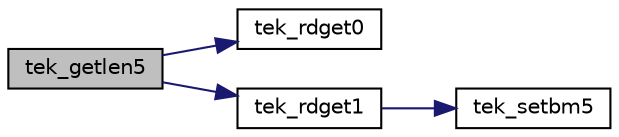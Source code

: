 digraph "tek_getlen5"
{
 // LATEX_PDF_SIZE
  edge [fontname="Helvetica",fontsize="10",labelfontname="Helvetica",labelfontsize="10"];
  node [fontname="Helvetica",fontsize="10",shape=record];
  rankdir="LR";
  Node1 [label="tek_getlen5",height=0.2,width=0.4,color="black", fillcolor="grey75", style="filled", fontcolor="black",tooltip=" "];
  Node1 -> Node2 [color="midnightblue",fontsize="10",style="solid",fontname="Helvetica"];
  Node2 [label="tek_rdget0",height=0.2,width=0.4,color="black", fillcolor="white", style="filled",URL="$autodec___8c.html#acbe7c667aa9821c570ff3f9f892c885d",tooltip=" "];
  Node1 -> Node3 [color="midnightblue",fontsize="10",style="solid",fontname="Helvetica"];
  Node3 [label="tek_rdget1",height=0.2,width=0.4,color="black", fillcolor="white", style="filled",URL="$autodec___8c.html#ad47117a8e15ddb593559472bfd1a913f",tooltip=" "];
  Node3 -> Node4 [color="midnightblue",fontsize="10",style="solid",fontname="Helvetica"];
  Node4 [label="tek_setbm5",height=0.2,width=0.4,color="black", fillcolor="white", style="filled",URL="$autodec___8c.html#a6dccddf1b7cc7d769e8074a44e204172",tooltip=" "];
}
